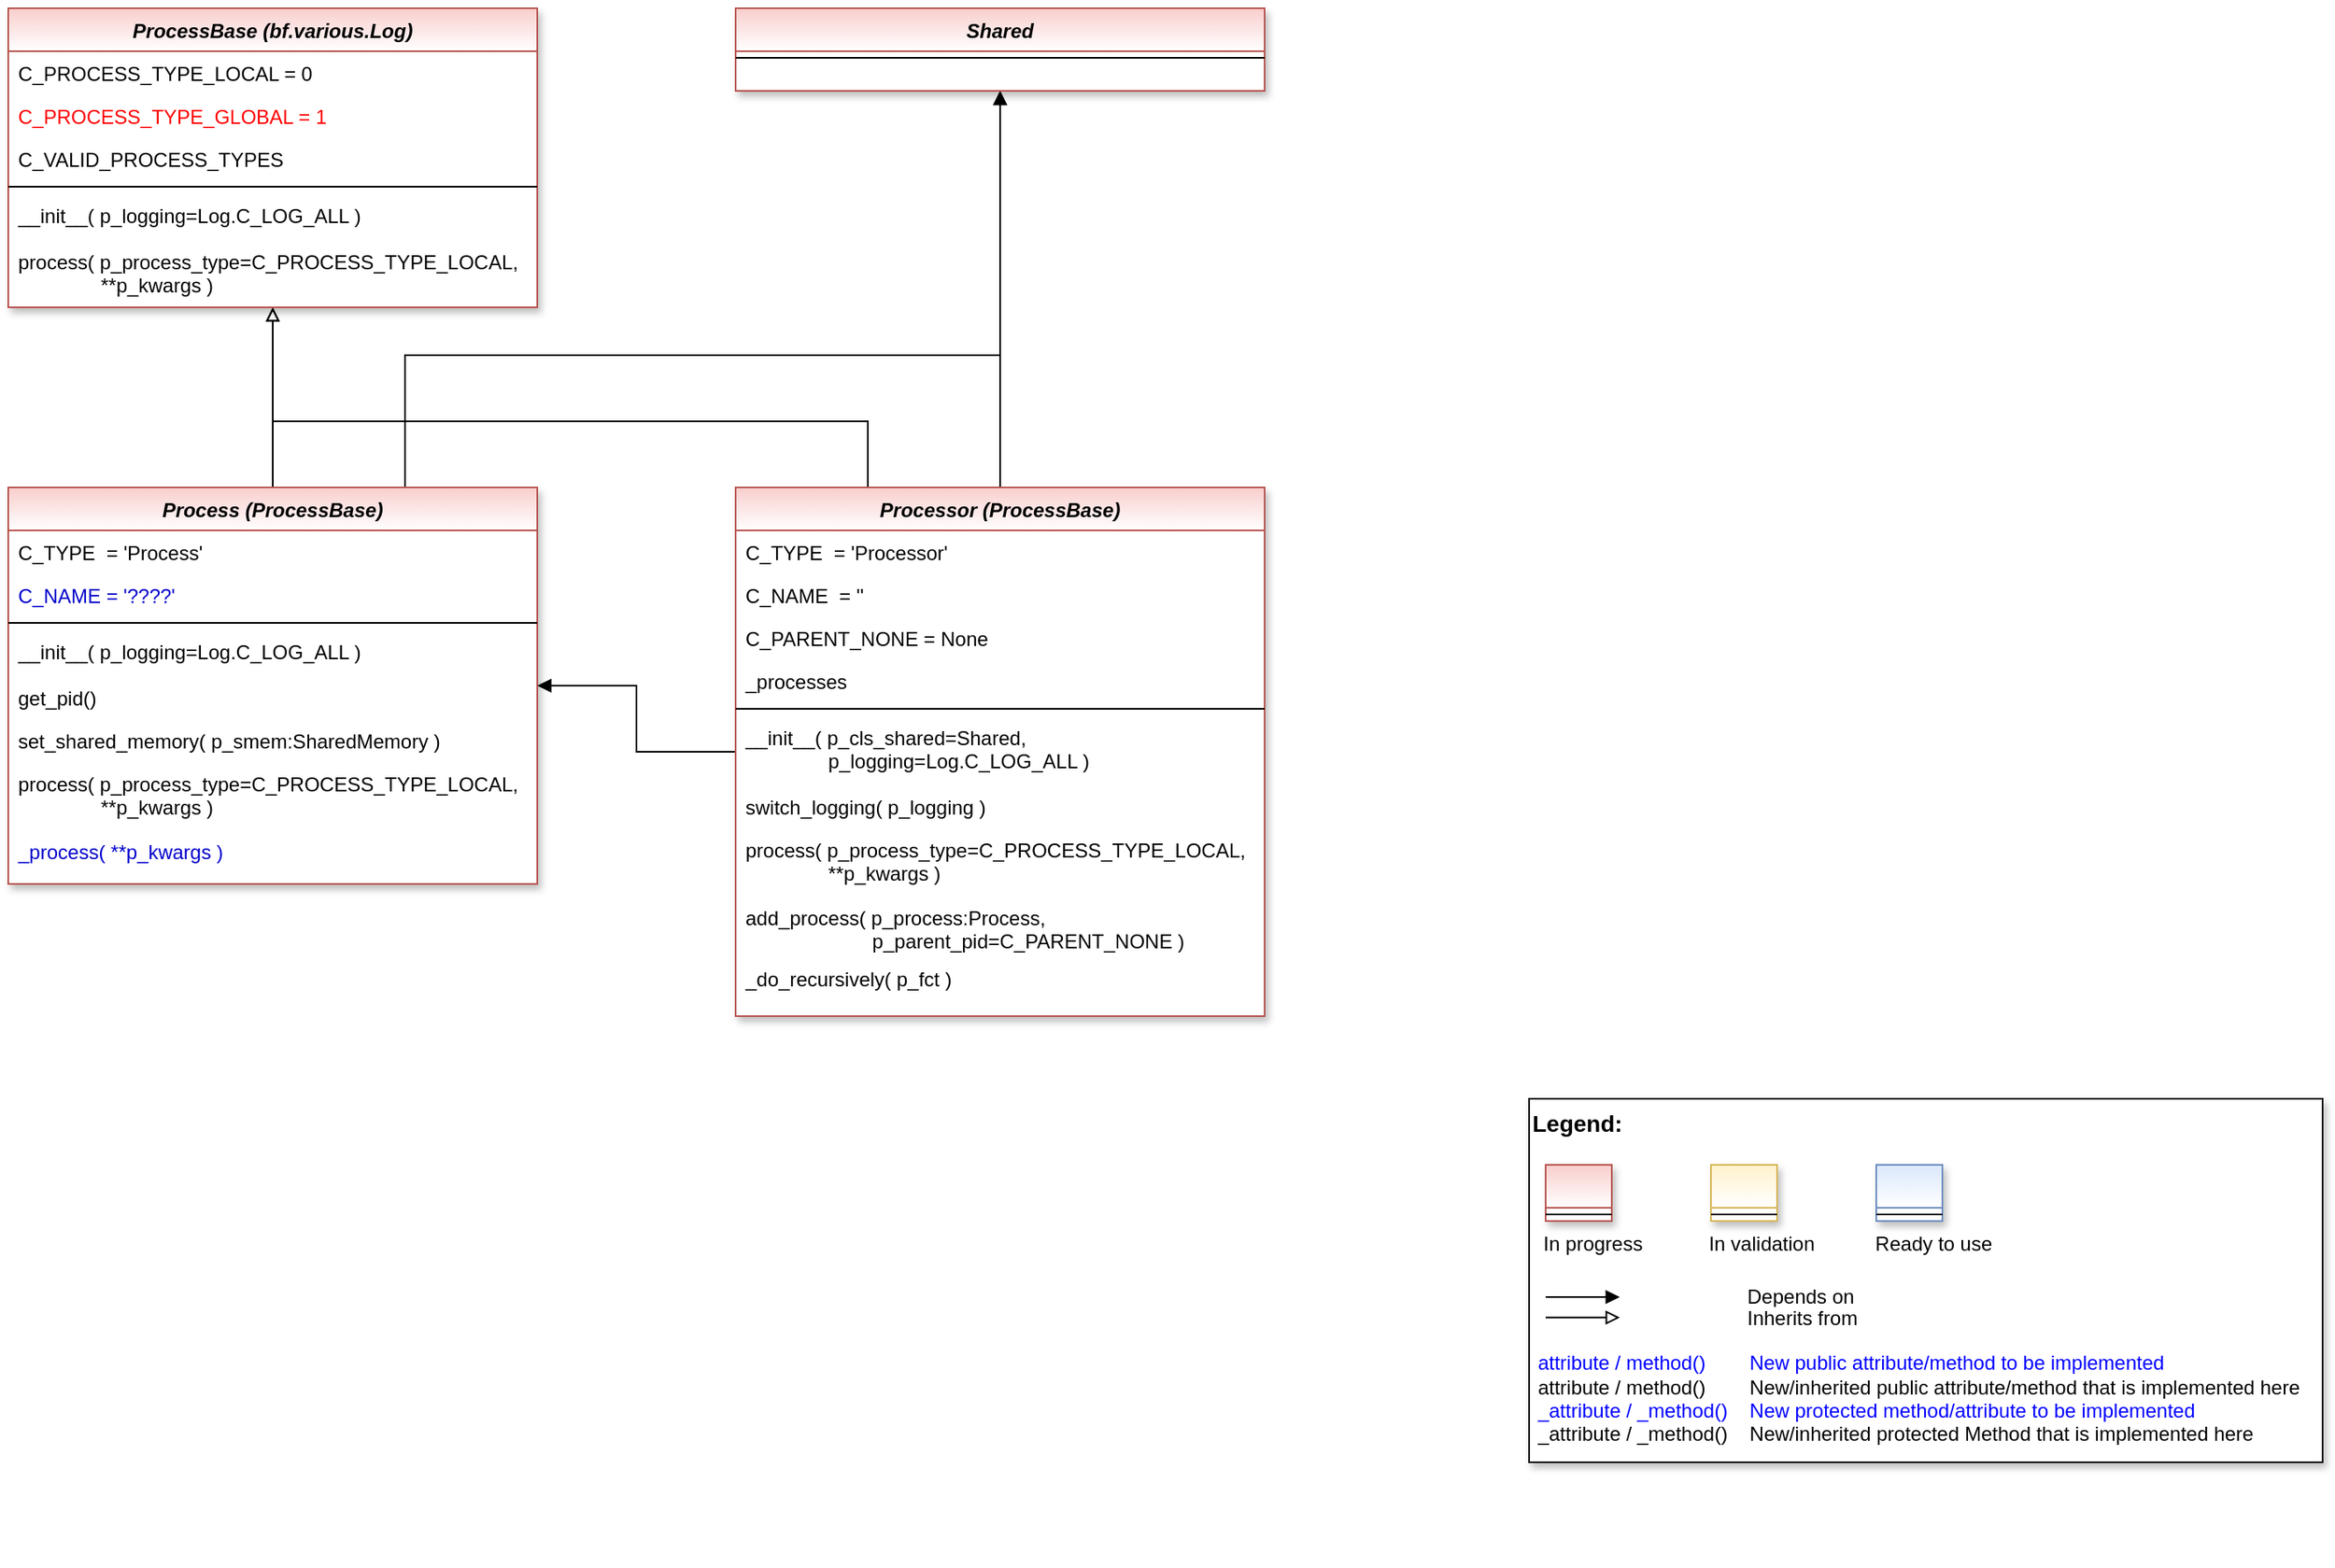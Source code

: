 <mxfile version="17.2.4" type="device"><diagram id="C5RBs43oDa-KdzZeNtuy" name="Page-1"><mxGraphModel dx="2856" dy="5937" grid="1" gridSize="10" guides="1" tooltips="1" connect="1" arrows="1" fold="1" page="1" pageScale="1" pageWidth="1654" pageHeight="2336" math="0" shadow="0"><root><mxCell id="WIyWlLk6GJQsqaUBKTNV-0"/><mxCell id="WIyWlLk6GJQsqaUBKTNV-1" parent="WIyWlLk6GJQsqaUBKTNV-0"/><mxCell id="MAy2ix-kNm9visa0rJ7L-13" style="edgeStyle=orthogonalEdgeStyle;rounded=0;orthogonalLoop=1;jettySize=auto;html=1;fontColor=default;endArrow=block;endFill=1;" parent="WIyWlLk6GJQsqaUBKTNV-1" source="z0QvJ6B_BdvuQfe3Sqzu-0" target="z0QvJ6B_BdvuQfe3Sqzu-7" edge="1"><mxGeometry relative="1" as="geometry"/></mxCell><mxCell id="MAy2ix-kNm9visa0rJ7L-15" style="edgeStyle=orthogonalEdgeStyle;rounded=0;orthogonalLoop=1;jettySize=auto;html=1;fontColor=default;endArrow=block;endFill=0;exitX=0.25;exitY=0;exitDx=0;exitDy=0;" parent="WIyWlLk6GJQsqaUBKTNV-1" source="z0QvJ6B_BdvuQfe3Sqzu-0" target="MAy2ix-kNm9visa0rJ7L-6" edge="1"><mxGeometry relative="1" as="geometry"><Array as="points"><mxPoint x="560" y="-4390"/><mxPoint x="200" y="-4390"/></Array></mxGeometry></mxCell><mxCell id="MAy2ix-kNm9visa0rJ7L-32" style="edgeStyle=orthogonalEdgeStyle;rounded=0;orthogonalLoop=1;jettySize=auto;html=1;fontColor=#FF0000;endArrow=block;endFill=1;" parent="WIyWlLk6GJQsqaUBKTNV-1" source="z0QvJ6B_BdvuQfe3Sqzu-0" target="MAy2ix-kNm9visa0rJ7L-25" edge="1"><mxGeometry relative="1" as="geometry"/></mxCell><mxCell id="z0QvJ6B_BdvuQfe3Sqzu-0" value="Processor (ProcessBase)" style="swimlane;fontStyle=3;align=center;verticalAlign=top;childLayout=stackLayout;horizontal=1;startSize=26;horizontalStack=0;resizeParent=1;resizeLast=0;collapsible=1;marginBottom=0;rounded=0;shadow=1;strokeWidth=1;fillColor=#f8cecc;strokeColor=#b85450;swimlaneFillColor=#ffffff;gradientColor=#ffffff;" parent="WIyWlLk6GJQsqaUBKTNV-1" vertex="1"><mxGeometry x="480" y="-4350" width="320" height="320" as="geometry"><mxRectangle x="230" y="140" width="160" height="26" as="alternateBounds"/></mxGeometry></mxCell><mxCell id="uN8EfFtjCuL5TaRSR3ci-2" value="C_TYPE  = 'Processor'" style="text;align=left;verticalAlign=top;spacingLeft=4;spacingRight=4;overflow=hidden;rotatable=0;points=[[0,0.5],[1,0.5]];portConstraint=eastwest;" parent="z0QvJ6B_BdvuQfe3Sqzu-0" vertex="1"><mxGeometry y="26" width="320" height="26" as="geometry"/></mxCell><mxCell id="MAy2ix-kNm9visa0rJ7L-3" value="C_NAME  = ''" style="text;align=left;verticalAlign=top;spacingLeft=4;spacingRight=4;overflow=hidden;rotatable=0;points=[[0,0.5],[1,0.5]];portConstraint=eastwest;" parent="z0QvJ6B_BdvuQfe3Sqzu-0" vertex="1"><mxGeometry y="52" width="320" height="26" as="geometry"/></mxCell><mxCell id="MAy2ix-kNm9visa0rJ7L-24" value="C_PARENT_NONE = None" style="text;align=left;verticalAlign=top;spacingLeft=4;spacingRight=4;overflow=hidden;rotatable=0;points=[[0,0.5],[1,0.5]];portConstraint=eastwest;" parent="z0QvJ6B_BdvuQfe3Sqzu-0" vertex="1"><mxGeometry y="78" width="320" height="26" as="geometry"/></mxCell><mxCell id="z0QvJ6B_BdvuQfe3Sqzu-6" value="_processes" style="text;align=left;verticalAlign=top;spacingLeft=4;spacingRight=4;overflow=hidden;rotatable=0;points=[[0,0.5],[1,0.5]];portConstraint=eastwest;" parent="z0QvJ6B_BdvuQfe3Sqzu-0" vertex="1"><mxGeometry y="104" width="320" height="26" as="geometry"/></mxCell><mxCell id="z0QvJ6B_BdvuQfe3Sqzu-2" value="" style="line;html=1;strokeWidth=1;align=left;verticalAlign=middle;spacingTop=-1;spacingLeft=3;spacingRight=3;rotatable=0;labelPosition=right;points=[];portConstraint=eastwest;" parent="z0QvJ6B_BdvuQfe3Sqzu-0" vertex="1"><mxGeometry y="130" width="320" height="8" as="geometry"/></mxCell><mxCell id="MAy2ix-kNm9visa0rJ7L-2" value="__init__( p_cls_shared=Shared,&#10;               p_logging=Log.C_LOG_ALL )" style="text;align=left;verticalAlign=top;spacingLeft=4;spacingRight=4;overflow=hidden;rotatable=0;points=[[0,0.5],[1,0.5]];portConstraint=eastwest;" parent="z0QvJ6B_BdvuQfe3Sqzu-0" vertex="1"><mxGeometry y="138" width="320" height="42" as="geometry"/></mxCell><mxCell id="MAy2ix-kNm9visa0rJ7L-23" value="switch_logging( p_logging )" style="text;align=left;verticalAlign=top;spacingLeft=4;spacingRight=4;overflow=hidden;rotatable=0;points=[[0,0.5],[1,0.5]];portConstraint=eastwest;fontColor=default;" parent="z0QvJ6B_BdvuQfe3Sqzu-0" vertex="1"><mxGeometry y="180" width="320" height="26" as="geometry"/></mxCell><mxCell id="MAy2ix-kNm9visa0rJ7L-21" value="process( p_process_type=C_PROCESS_TYPE_LOCAL,&#10;               **p_kwargs )" style="text;align=left;verticalAlign=top;spacingLeft=4;spacingRight=4;overflow=hidden;rotatable=0;points=[[0,0.5],[1,0.5]];portConstraint=eastwest;fontColor=default;" parent="z0QvJ6B_BdvuQfe3Sqzu-0" vertex="1"><mxGeometry y="206" width="320" height="41" as="geometry"/></mxCell><mxCell id="MAy2ix-kNm9visa0rJ7L-16" value="add_process( p_process:Process, &#10;                       p_parent_pid=C_PARENT_NONE )" style="text;align=left;verticalAlign=top;spacingLeft=4;spacingRight=4;overflow=hidden;rotatable=0;points=[[0,0.5],[1,0.5]];portConstraint=eastwest;fontColor=default;" parent="z0QvJ6B_BdvuQfe3Sqzu-0" vertex="1"><mxGeometry y="247" width="320" height="37" as="geometry"/></mxCell><mxCell id="MAy2ix-kNm9visa0rJ7L-22" value="_do_recursively( p_fct )" style="text;align=left;verticalAlign=top;spacingLeft=4;spacingRight=4;overflow=hidden;rotatable=0;points=[[0,0.5],[1,0.5]];portConstraint=eastwest;fontColor=default;" parent="z0QvJ6B_BdvuQfe3Sqzu-0" vertex="1"><mxGeometry y="284" width="320" height="26" as="geometry"/></mxCell><mxCell id="MAy2ix-kNm9visa0rJ7L-14" style="edgeStyle=orthogonalEdgeStyle;rounded=0;orthogonalLoop=1;jettySize=auto;html=1;fontColor=default;endArrow=block;endFill=0;" parent="WIyWlLk6GJQsqaUBKTNV-1" source="z0QvJ6B_BdvuQfe3Sqzu-7" target="MAy2ix-kNm9visa0rJ7L-6" edge="1"><mxGeometry relative="1" as="geometry"/></mxCell><mxCell id="MAy2ix-kNm9visa0rJ7L-31" style="edgeStyle=orthogonalEdgeStyle;rounded=0;orthogonalLoop=1;jettySize=auto;html=1;fontColor=#FF0000;endArrow=block;endFill=1;exitX=0.75;exitY=0;exitDx=0;exitDy=0;" parent="WIyWlLk6GJQsqaUBKTNV-1" source="z0QvJ6B_BdvuQfe3Sqzu-7" target="MAy2ix-kNm9visa0rJ7L-25" edge="1"><mxGeometry relative="1" as="geometry"><Array as="points"><mxPoint x="280" y="-4430"/><mxPoint x="640" y="-4430"/></Array></mxGeometry></mxCell><mxCell id="z0QvJ6B_BdvuQfe3Sqzu-7" value="Process (ProcessBase)" style="swimlane;fontStyle=3;align=center;verticalAlign=top;childLayout=stackLayout;horizontal=1;startSize=26;horizontalStack=0;resizeParent=1;resizeLast=0;collapsible=1;marginBottom=0;rounded=0;shadow=1;strokeWidth=1;fillColor=#f8cecc;strokeColor=#b85450;glass=0;swimlaneFillColor=#ffffff;gradientColor=#ffffff;" parent="WIyWlLk6GJQsqaUBKTNV-1" vertex="1"><mxGeometry x="40" y="-4350" width="320" height="240" as="geometry"><mxRectangle x="230" y="140" width="160" height="26" as="alternateBounds"/></mxGeometry></mxCell><mxCell id="MAy2ix-kNm9visa0rJ7L-0" value="C_TYPE  = 'Process'" style="text;align=left;verticalAlign=top;spacingLeft=4;spacingRight=4;overflow=hidden;rotatable=0;points=[[0,0.5],[1,0.5]];portConstraint=eastwest;" parent="z0QvJ6B_BdvuQfe3Sqzu-7" vertex="1"><mxGeometry y="26" width="320" height="26" as="geometry"/></mxCell><mxCell id="MAy2ix-kNm9visa0rJ7L-1" value="C_NAME = '????'" style="text;align=left;verticalAlign=top;spacingLeft=4;spacingRight=4;overflow=hidden;rotatable=0;points=[[0,0.5],[1,0.5]];portConstraint=eastwest;fontColor=#0000CC;" parent="z0QvJ6B_BdvuQfe3Sqzu-7" vertex="1"><mxGeometry y="52" width="320" height="26" as="geometry"/></mxCell><mxCell id="z0QvJ6B_BdvuQfe3Sqzu-10" value="" style="line;html=1;strokeWidth=1;align=left;verticalAlign=middle;spacingTop=-1;spacingLeft=3;spacingRight=3;rotatable=0;labelPosition=right;points=[];portConstraint=eastwest;" parent="z0QvJ6B_BdvuQfe3Sqzu-7" vertex="1"><mxGeometry y="78" width="320" height="8" as="geometry"/></mxCell><mxCell id="z0QvJ6B_BdvuQfe3Sqzu-11" value="__init__( p_logging=Log.C_LOG_ALL )" style="text;align=left;verticalAlign=top;spacingLeft=4;spacingRight=4;overflow=hidden;rotatable=0;points=[[0,0.5],[1,0.5]];portConstraint=eastwest;" parent="z0QvJ6B_BdvuQfe3Sqzu-7" vertex="1"><mxGeometry y="86" width="320" height="28" as="geometry"/></mxCell><mxCell id="MAy2ix-kNm9visa0rJ7L-17" value="get_pid()" style="text;align=left;verticalAlign=top;spacingLeft=4;spacingRight=4;overflow=hidden;rotatable=0;points=[[0,0.5],[1,0.5]];portConstraint=eastwest;fontColor=default;" parent="z0QvJ6B_BdvuQfe3Sqzu-7" vertex="1"><mxGeometry y="114" width="320" height="26" as="geometry"/></mxCell><mxCell id="MAy2ix-kNm9visa0rJ7L-33" value="set_shared_memory( p_smem:SharedMemory )" style="text;align=left;verticalAlign=top;spacingLeft=4;spacingRight=4;overflow=hidden;rotatable=0;points=[[0,0.5],[1,0.5]];portConstraint=eastwest;fontColor=default;" parent="z0QvJ6B_BdvuQfe3Sqzu-7" vertex="1"><mxGeometry y="140" width="320" height="26" as="geometry"/></mxCell><mxCell id="MAy2ix-kNm9visa0rJ7L-20" value="process( p_process_type=C_PROCESS_TYPE_LOCAL,&#10;               **p_kwargs )" style="text;align=left;verticalAlign=top;spacingLeft=4;spacingRight=4;overflow=hidden;rotatable=0;points=[[0,0.5],[1,0.5]];portConstraint=eastwest;fontColor=default;" parent="z0QvJ6B_BdvuQfe3Sqzu-7" vertex="1"><mxGeometry y="166" width="320" height="41" as="geometry"/></mxCell><mxCell id="MAy2ix-kNm9visa0rJ7L-4" value="_process( **p_kwargs )" style="text;align=left;verticalAlign=top;spacingLeft=4;spacingRight=4;overflow=hidden;rotatable=0;points=[[0,0.5],[1,0.5]];portConstraint=eastwest;fontColor=#0000CC;" parent="z0QvJ6B_BdvuQfe3Sqzu-7" vertex="1"><mxGeometry y="207" width="320" height="26" as="geometry"/></mxCell><mxCell id="HHrvhmsQsyEggMaAUGNa-10" value="" style="group" parent="WIyWlLk6GJQsqaUBKTNV-1" vertex="1" connectable="0"><mxGeometry x="960" y="-3980" width="480" height="220" as="geometry"/></mxCell><mxCell id="HHrvhmsQsyEggMaAUGNa-11" value="&lt;font color=&quot;#000000&quot; size=&quot;1&quot;&gt;&lt;b style=&quot;font-size: 14px&quot;&gt;Legend:&lt;br&gt;&lt;/b&gt;&lt;/font&gt;&lt;br&gt;&lt;br&gt;&lt;br&gt;&lt;font color=&quot;#0000ff&quot; style=&quot;font-size: 6px&quot;&gt;&lt;br&gt;&lt;/font&gt;&lt;span style=&quot;color: rgb(0 , 0 , 0)&quot;&gt;&lt;font style=&quot;font-size: 4px&quot;&gt;&amp;nbsp; &amp;nbsp;&lt;/font&gt;&amp;nbsp;In progress&amp;nbsp; &amp;nbsp; &amp;nbsp; &amp;nbsp; &amp;nbsp; &amp;nbsp; In validation&amp;nbsp; &amp;nbsp; &amp;nbsp; &amp;nbsp; &amp;nbsp; &amp;nbsp;Ready to use&lt;/span&gt;&lt;font color=&quot;#000000&quot;&gt;&amp;nbsp;&lt;br&gt;&lt;/font&gt;&lt;font color=&quot;#0000ff&quot;&gt;&lt;br&gt;&lt;br&gt;&lt;br&gt;&lt;br&gt;&amp;nbsp;attribute / method()&amp;nbsp; &amp;nbsp; &amp;nbsp; &amp;nbsp; New public attribute/method to be implemented&lt;/font&gt;&lt;br&gt;&lt;font color=&quot;#000000&quot;&gt;&amp;nbsp;&lt;/font&gt;&lt;font color=&quot;#000000&quot;&gt;attribute / method()&lt;span&gt;&#9;&lt;/span&gt;&amp;nbsp; &amp;nbsp; &amp;nbsp; &amp;nbsp;New/inherited public attribute/method that is implemented here&lt;br&gt;&lt;/font&gt;&lt;font color=&quot;#0000ff&quot;&gt;&amp;nbsp;_attribute /&amp;nbsp;&lt;/font&gt;&lt;font color=&quot;#0000ff&quot;&gt;_method()&amp;nbsp; &amp;nbsp; New protected method/attribute to be implemented&lt;/font&gt;&lt;br&gt;&lt;font color=&quot;#000000&quot;&gt;&amp;nbsp;_attribute / _method()&amp;nbsp; &amp;nbsp; New/inherited protected Method that is implemented here&lt;br&gt;&lt;/font&gt;&lt;font color=&quot;#000000&quot;&gt;&lt;br&gt;&lt;br&gt;&lt;br&gt;&lt;br&gt;&lt;br&gt;&lt;/font&gt;" style="text;html=1;align=left;verticalAlign=top;whiteSpace=wrap;rounded=0;fontColor=#006600;strokeColor=#000000;shadow=1;fillColor=#ffffff;" parent="HHrvhmsQsyEggMaAUGNa-10" vertex="1"><mxGeometry width="480" height="220" as="geometry"/></mxCell><mxCell id="HHrvhmsQsyEggMaAUGNa-12" value="Depends on" style="endArrow=block;html=1;labelPosition=right;verticalLabelPosition=middle;align=left;verticalAlign=middle;endFill=1;fontSize=12;" parent="HHrvhmsQsyEggMaAUGNa-10" edge="1"><mxGeometry x="-1590" y="-2180" width="50" height="50" as="geometry"><mxPoint x="10.0" y="120.003" as="sourcePoint"/><mxPoint x="54.848" y="120.003" as="targetPoint"/><mxPoint x="98" as="offset"/><Array as="points"><mxPoint x="30" y="120"/></Array></mxGeometry></mxCell><mxCell id="HHrvhmsQsyEggMaAUGNa-13" value="Inherits from" style="endArrow=block;html=1;labelPosition=right;verticalLabelPosition=middle;align=left;verticalAlign=middle;endFill=0;fontSize=12;" parent="HHrvhmsQsyEggMaAUGNa-10" edge="1"><mxGeometry x="-1590" y="-2180" width="50" height="50" as="geometry"><mxPoint x="10.0" y="132.385" as="sourcePoint"/><mxPoint x="54.848" y="132.385" as="targetPoint"/><mxPoint x="98" y="1" as="offset"/></mxGeometry></mxCell><mxCell id="HHrvhmsQsyEggMaAUGNa-14" value="" style="swimlane;fontStyle=3;align=center;verticalAlign=top;childLayout=stackLayout;horizontal=1;startSize=26;horizontalStack=0;resizeParent=1;resizeLast=0;collapsible=1;marginBottom=0;rounded=0;shadow=1;strokeWidth=1;fillColor=#f8cecc;strokeColor=#b85450;gradientColor=#ffffff;swimlaneFillColor=#ffffff;" parent="HHrvhmsQsyEggMaAUGNa-10" vertex="1"><mxGeometry x="10" y="40" width="40" height="34" as="geometry"><mxRectangle x="230" y="140" width="160" height="26" as="alternateBounds"/></mxGeometry></mxCell><mxCell id="HHrvhmsQsyEggMaAUGNa-15" value="" style="line;html=1;strokeWidth=1;align=left;verticalAlign=middle;spacingTop=-1;spacingLeft=3;spacingRight=3;rotatable=0;labelPosition=right;points=[];portConstraint=eastwest;" parent="HHrvhmsQsyEggMaAUGNa-14" vertex="1"><mxGeometry y="26" width="40" height="8" as="geometry"/></mxCell><mxCell id="HHrvhmsQsyEggMaAUGNa-16" value="" style="swimlane;fontStyle=3;align=center;verticalAlign=top;childLayout=stackLayout;horizontal=1;startSize=26;horizontalStack=0;resizeParent=1;resizeLast=0;collapsible=1;marginBottom=0;rounded=0;shadow=1;strokeWidth=1;fillColor=#fff2cc;strokeColor=#d6b656;gradientColor=#ffffff;swimlaneFillColor=#ffffff;" parent="HHrvhmsQsyEggMaAUGNa-10" vertex="1"><mxGeometry x="110" y="40" width="40" height="34" as="geometry"><mxRectangle x="230" y="140" width="160" height="26" as="alternateBounds"/></mxGeometry></mxCell><mxCell id="HHrvhmsQsyEggMaAUGNa-17" value="" style="line;html=1;strokeWidth=1;align=left;verticalAlign=middle;spacingTop=-1;spacingLeft=3;spacingRight=3;rotatable=0;labelPosition=right;points=[];portConstraint=eastwest;" parent="HHrvhmsQsyEggMaAUGNa-16" vertex="1"><mxGeometry y="26" width="40" height="8" as="geometry"/></mxCell><mxCell id="HHrvhmsQsyEggMaAUGNa-18" value="" style="swimlane;fontStyle=3;align=center;verticalAlign=top;childLayout=stackLayout;horizontal=1;startSize=26;horizontalStack=0;resizeParent=1;resizeLast=0;collapsible=1;marginBottom=0;rounded=0;shadow=1;strokeWidth=1;fillColor=#dae8fc;strokeColor=#6c8ebf;gradientColor=#ffffff;swimlaneFillColor=#ffffff;" parent="HHrvhmsQsyEggMaAUGNa-10" vertex="1"><mxGeometry x="210" y="40" width="40" height="34" as="geometry"><mxRectangle x="230" y="140" width="160" height="26" as="alternateBounds"/></mxGeometry></mxCell><mxCell id="HHrvhmsQsyEggMaAUGNa-19" value="" style="line;html=1;strokeWidth=1;align=left;verticalAlign=middle;spacingTop=-1;spacingLeft=3;spacingRight=3;rotatable=0;labelPosition=right;points=[];portConstraint=eastwest;" parent="HHrvhmsQsyEggMaAUGNa-18" vertex="1"><mxGeometry y="26" width="40" height="8" as="geometry"/></mxCell><mxCell id="MAy2ix-kNm9visa0rJ7L-6" value="ProcessBase (bf.various.Log)" style="swimlane;fontStyle=3;align=center;verticalAlign=top;childLayout=stackLayout;horizontal=1;startSize=26;horizontalStack=0;resizeParent=1;resizeLast=0;collapsible=1;marginBottom=0;rounded=0;shadow=1;strokeWidth=1;fillColor=#f8cecc;strokeColor=#b85450;glass=0;swimlaneFillColor=#ffffff;gradientColor=#ffffff;" parent="WIyWlLk6GJQsqaUBKTNV-1" vertex="1"><mxGeometry x="40" y="-4640" width="320" height="181" as="geometry"><mxRectangle x="230" y="140" width="160" height="26" as="alternateBounds"/></mxGeometry></mxCell><mxCell id="MAy2ix-kNm9visa0rJ7L-18" value="C_PROCESS_TYPE_LOCAL = 0 " style="text;align=left;verticalAlign=top;spacingLeft=4;spacingRight=4;overflow=hidden;rotatable=0;points=[[0,0.5],[1,0.5]];portConstraint=eastwest;" parent="MAy2ix-kNm9visa0rJ7L-6" vertex="1"><mxGeometry y="26" width="320" height="26" as="geometry"/></mxCell><mxCell id="MAy2ix-kNm9visa0rJ7L-19" value="C_PROCESS_TYPE_GLOBAL = 1 " style="text;align=left;verticalAlign=top;spacingLeft=4;spacingRight=4;overflow=hidden;rotatable=0;points=[[0,0.5],[1,0.5]];portConstraint=eastwest;fontColor=#FF0000;" parent="MAy2ix-kNm9visa0rJ7L-6" vertex="1"><mxGeometry y="52" width="320" height="26" as="geometry"/></mxCell><mxCell id="MAy2ix-kNm9visa0rJ7L-34" value="C_VALID_PROCESS_TYPES" style="text;align=left;verticalAlign=top;spacingLeft=4;spacingRight=4;overflow=hidden;rotatable=0;points=[[0,0.5],[1,0.5]];portConstraint=eastwest;fontColor=default;" parent="MAy2ix-kNm9visa0rJ7L-6" vertex="1"><mxGeometry y="78" width="320" height="26" as="geometry"/></mxCell><mxCell id="MAy2ix-kNm9visa0rJ7L-9" value="" style="line;html=1;strokeWidth=1;align=left;verticalAlign=middle;spacingTop=-1;spacingLeft=3;spacingRight=3;rotatable=0;labelPosition=right;points=[];portConstraint=eastwest;" parent="MAy2ix-kNm9visa0rJ7L-6" vertex="1"><mxGeometry y="104" width="320" height="8" as="geometry"/></mxCell><mxCell id="MAy2ix-kNm9visa0rJ7L-10" value="__init__( p_logging=Log.C_LOG_ALL )" style="text;align=left;verticalAlign=top;spacingLeft=4;spacingRight=4;overflow=hidden;rotatable=0;points=[[0,0.5],[1,0.5]];portConstraint=eastwest;" parent="MAy2ix-kNm9visa0rJ7L-6" vertex="1"><mxGeometry y="112" width="320" height="28" as="geometry"/></mxCell><mxCell id="MAy2ix-kNm9visa0rJ7L-11" value="process( p_process_type=C_PROCESS_TYPE_LOCAL,&#10;               **p_kwargs )" style="text;align=left;verticalAlign=top;spacingLeft=4;spacingRight=4;overflow=hidden;rotatable=0;points=[[0,0.5],[1,0.5]];portConstraint=eastwest;fontColor=default;" parent="MAy2ix-kNm9visa0rJ7L-6" vertex="1"><mxGeometry y="140" width="320" height="41" as="geometry"/></mxCell><mxCell id="MAy2ix-kNm9visa0rJ7L-25" value="Shared" style="swimlane;fontStyle=3;align=center;verticalAlign=top;childLayout=stackLayout;horizontal=1;startSize=26;horizontalStack=0;resizeParent=1;resizeLast=0;collapsible=1;marginBottom=0;rounded=0;shadow=1;strokeWidth=1;fillColor=#f8cecc;strokeColor=#b85450;glass=0;swimlaneFillColor=#ffffff;gradientColor=#ffffff;" parent="WIyWlLk6GJQsqaUBKTNV-1" vertex="1"><mxGeometry x="480" y="-4640" width="320" height="50" as="geometry"><mxRectangle x="230" y="140" width="160" height="26" as="alternateBounds"/></mxGeometry></mxCell><mxCell id="MAy2ix-kNm9visa0rJ7L-28" value="" style="line;html=1;strokeWidth=1;align=left;verticalAlign=middle;spacingTop=-1;spacingLeft=3;spacingRight=3;rotatable=0;labelPosition=right;points=[];portConstraint=eastwest;" parent="MAy2ix-kNm9visa0rJ7L-25" vertex="1"><mxGeometry y="26" width="320" height="8" as="geometry"/></mxCell></root></mxGraphModel></diagram></mxfile>